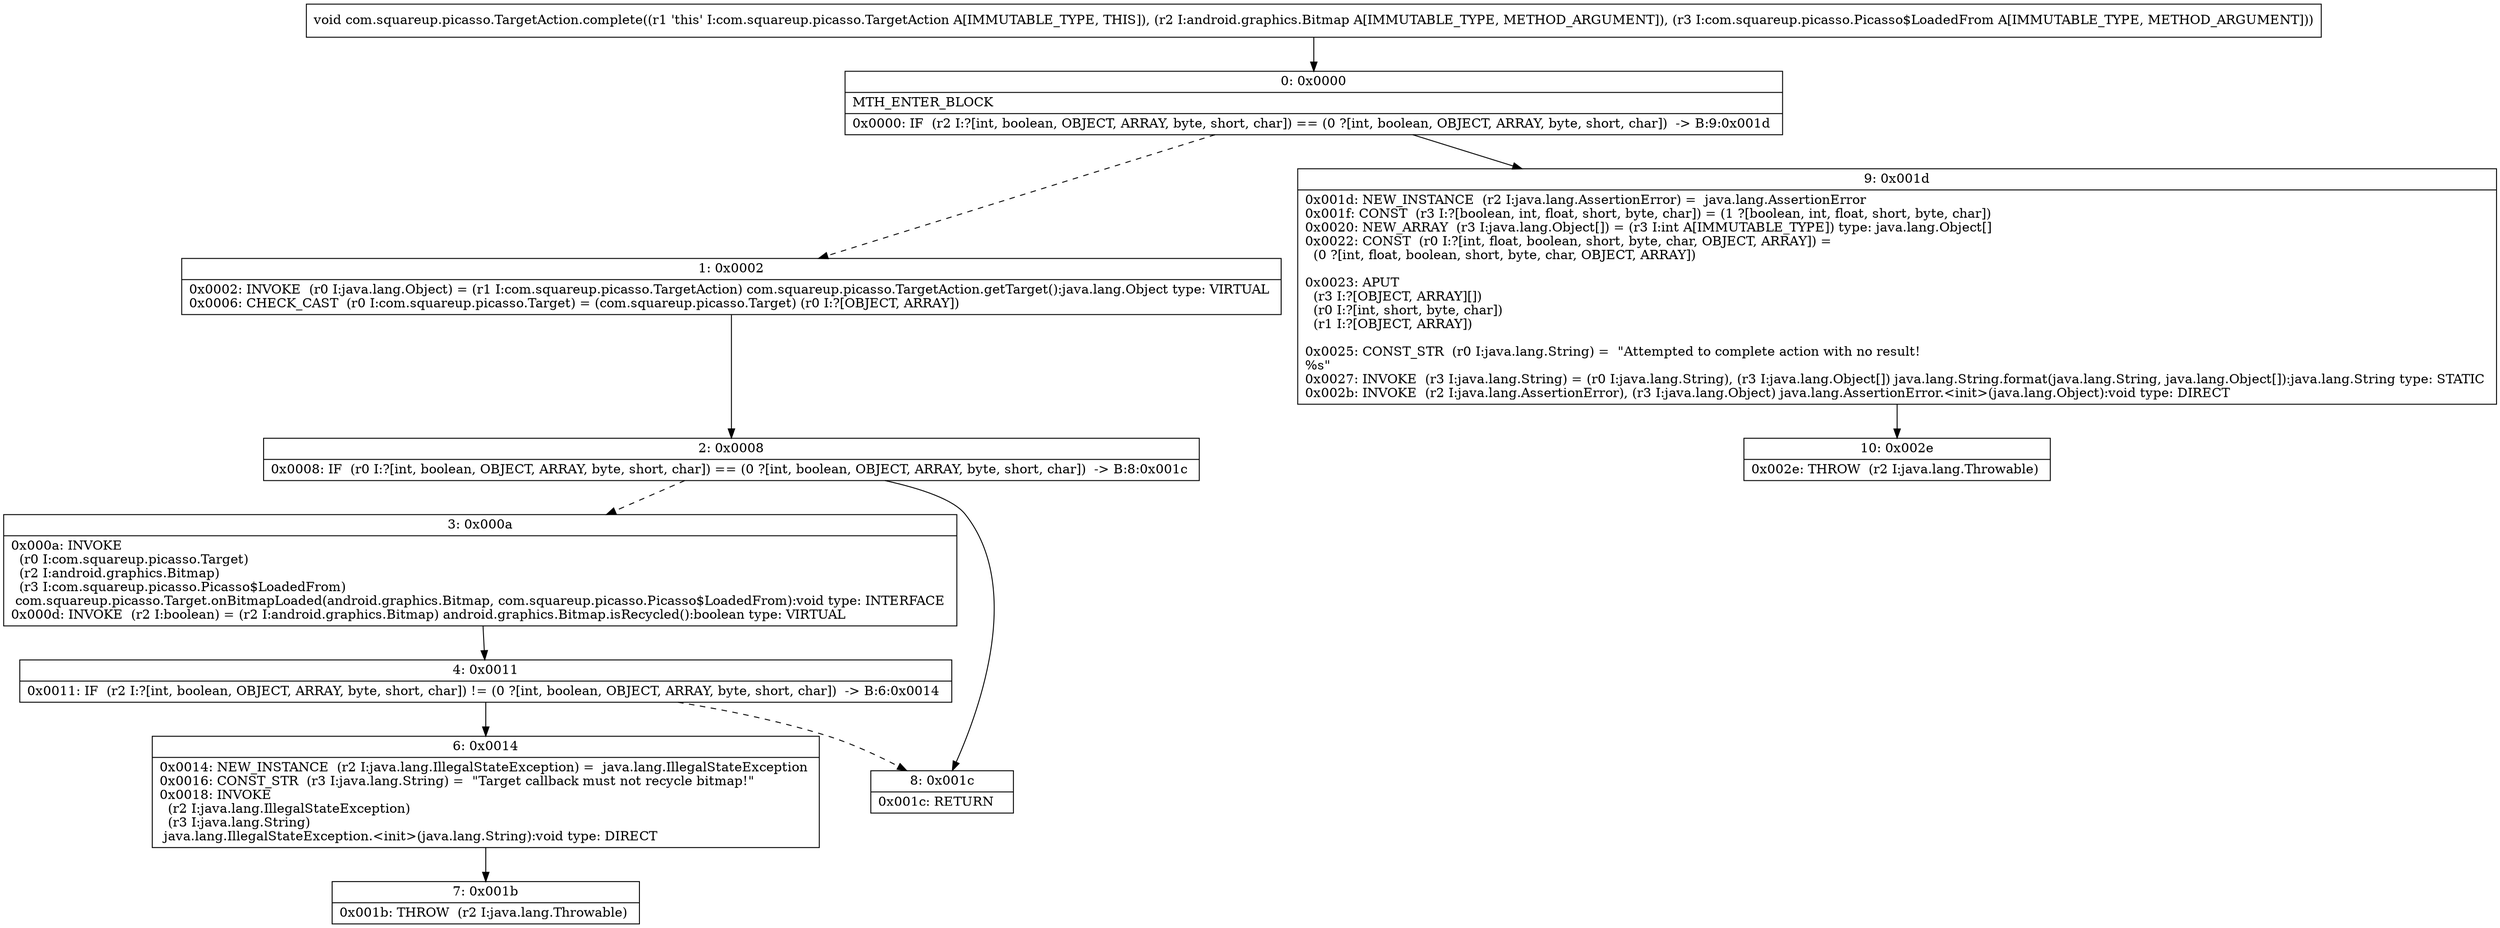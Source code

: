 digraph "CFG forcom.squareup.picasso.TargetAction.complete(Landroid\/graphics\/Bitmap;Lcom\/squareup\/picasso\/Picasso$LoadedFrom;)V" {
Node_0 [shape=record,label="{0\:\ 0x0000|MTH_ENTER_BLOCK\l|0x0000: IF  (r2 I:?[int, boolean, OBJECT, ARRAY, byte, short, char]) == (0 ?[int, boolean, OBJECT, ARRAY, byte, short, char])  \-\> B:9:0x001d \l}"];
Node_1 [shape=record,label="{1\:\ 0x0002|0x0002: INVOKE  (r0 I:java.lang.Object) = (r1 I:com.squareup.picasso.TargetAction) com.squareup.picasso.TargetAction.getTarget():java.lang.Object type: VIRTUAL \l0x0006: CHECK_CAST  (r0 I:com.squareup.picasso.Target) = (com.squareup.picasso.Target) (r0 I:?[OBJECT, ARRAY]) \l}"];
Node_2 [shape=record,label="{2\:\ 0x0008|0x0008: IF  (r0 I:?[int, boolean, OBJECT, ARRAY, byte, short, char]) == (0 ?[int, boolean, OBJECT, ARRAY, byte, short, char])  \-\> B:8:0x001c \l}"];
Node_3 [shape=record,label="{3\:\ 0x000a|0x000a: INVOKE  \l  (r0 I:com.squareup.picasso.Target)\l  (r2 I:android.graphics.Bitmap)\l  (r3 I:com.squareup.picasso.Picasso$LoadedFrom)\l com.squareup.picasso.Target.onBitmapLoaded(android.graphics.Bitmap, com.squareup.picasso.Picasso$LoadedFrom):void type: INTERFACE \l0x000d: INVOKE  (r2 I:boolean) = (r2 I:android.graphics.Bitmap) android.graphics.Bitmap.isRecycled():boolean type: VIRTUAL \l}"];
Node_4 [shape=record,label="{4\:\ 0x0011|0x0011: IF  (r2 I:?[int, boolean, OBJECT, ARRAY, byte, short, char]) != (0 ?[int, boolean, OBJECT, ARRAY, byte, short, char])  \-\> B:6:0x0014 \l}"];
Node_6 [shape=record,label="{6\:\ 0x0014|0x0014: NEW_INSTANCE  (r2 I:java.lang.IllegalStateException) =  java.lang.IllegalStateException \l0x0016: CONST_STR  (r3 I:java.lang.String) =  \"Target callback must not recycle bitmap!\" \l0x0018: INVOKE  \l  (r2 I:java.lang.IllegalStateException)\l  (r3 I:java.lang.String)\l java.lang.IllegalStateException.\<init\>(java.lang.String):void type: DIRECT \l}"];
Node_7 [shape=record,label="{7\:\ 0x001b|0x001b: THROW  (r2 I:java.lang.Throwable) \l}"];
Node_8 [shape=record,label="{8\:\ 0x001c|0x001c: RETURN   \l}"];
Node_9 [shape=record,label="{9\:\ 0x001d|0x001d: NEW_INSTANCE  (r2 I:java.lang.AssertionError) =  java.lang.AssertionError \l0x001f: CONST  (r3 I:?[boolean, int, float, short, byte, char]) = (1 ?[boolean, int, float, short, byte, char]) \l0x0020: NEW_ARRAY  (r3 I:java.lang.Object[]) = (r3 I:int A[IMMUTABLE_TYPE]) type: java.lang.Object[] \l0x0022: CONST  (r0 I:?[int, float, boolean, short, byte, char, OBJECT, ARRAY]) = \l  (0 ?[int, float, boolean, short, byte, char, OBJECT, ARRAY])\l \l0x0023: APUT  \l  (r3 I:?[OBJECT, ARRAY][])\l  (r0 I:?[int, short, byte, char])\l  (r1 I:?[OBJECT, ARRAY])\l \l0x0025: CONST_STR  (r0 I:java.lang.String) =  \"Attempted to complete action with no result!\l%s\" \l0x0027: INVOKE  (r3 I:java.lang.String) = (r0 I:java.lang.String), (r3 I:java.lang.Object[]) java.lang.String.format(java.lang.String, java.lang.Object[]):java.lang.String type: STATIC \l0x002b: INVOKE  (r2 I:java.lang.AssertionError), (r3 I:java.lang.Object) java.lang.AssertionError.\<init\>(java.lang.Object):void type: DIRECT \l}"];
Node_10 [shape=record,label="{10\:\ 0x002e|0x002e: THROW  (r2 I:java.lang.Throwable) \l}"];
MethodNode[shape=record,label="{void com.squareup.picasso.TargetAction.complete((r1 'this' I:com.squareup.picasso.TargetAction A[IMMUTABLE_TYPE, THIS]), (r2 I:android.graphics.Bitmap A[IMMUTABLE_TYPE, METHOD_ARGUMENT]), (r3 I:com.squareup.picasso.Picasso$LoadedFrom A[IMMUTABLE_TYPE, METHOD_ARGUMENT])) }"];
MethodNode -> Node_0;
Node_0 -> Node_1[style=dashed];
Node_0 -> Node_9;
Node_1 -> Node_2;
Node_2 -> Node_3[style=dashed];
Node_2 -> Node_8;
Node_3 -> Node_4;
Node_4 -> Node_6;
Node_4 -> Node_8[style=dashed];
Node_6 -> Node_7;
Node_9 -> Node_10;
}

